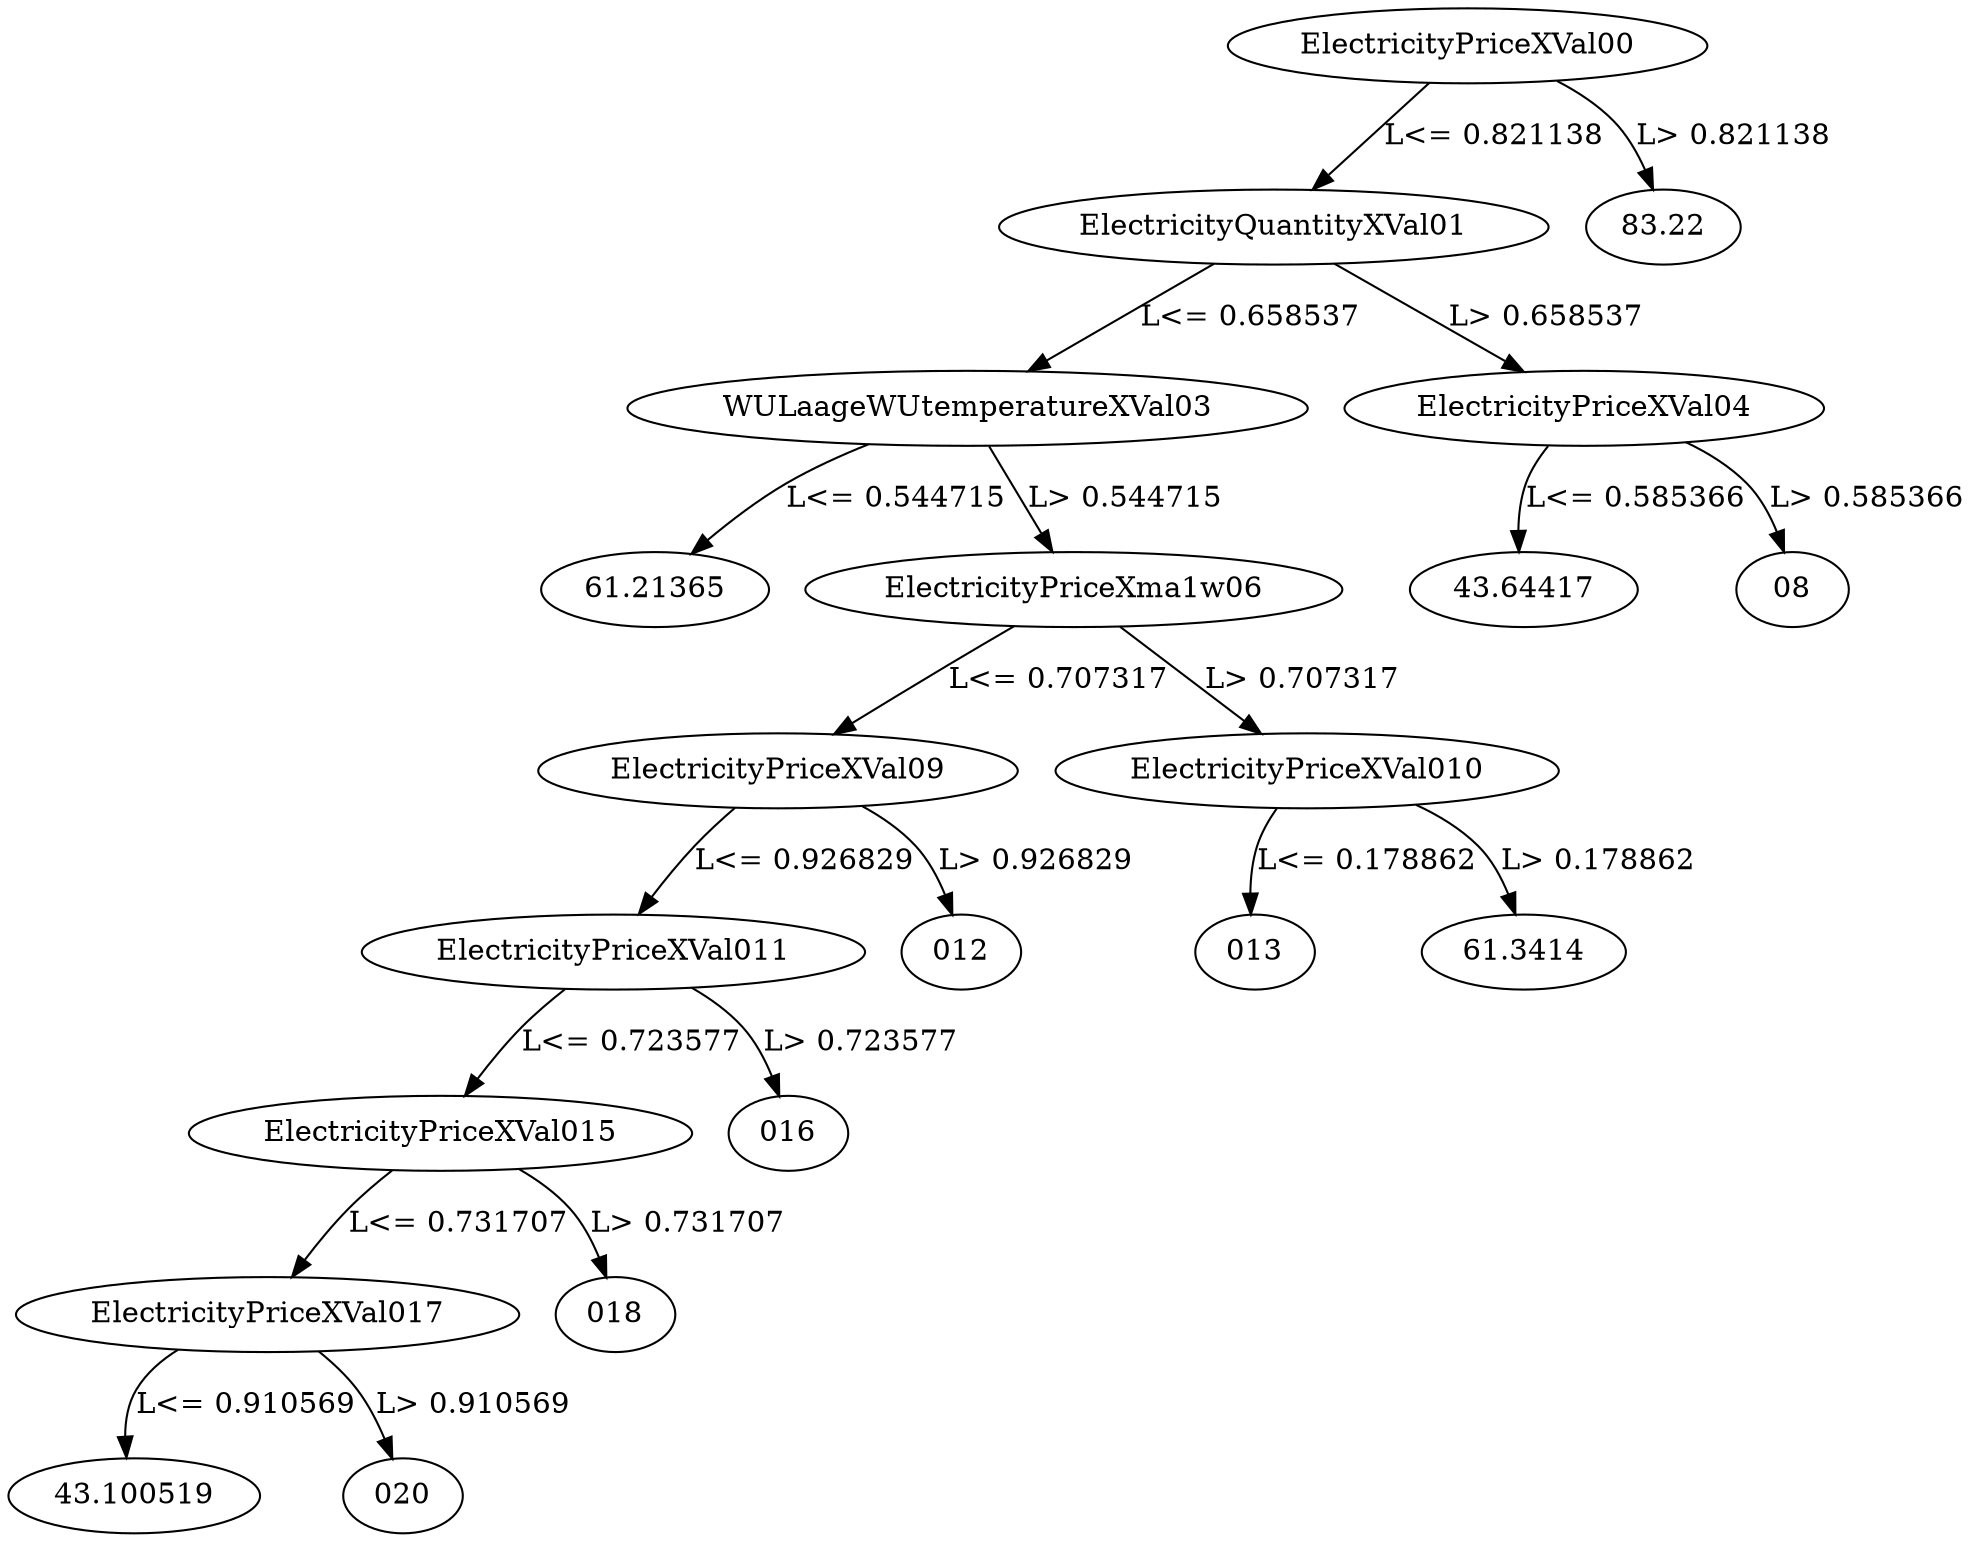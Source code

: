 digraph dt_fig {
	ElectricityPriceXVal00 -> ElectricityQuantityXVal01 [label="L<= 0.821138"];
	ElectricityPriceXVal00 -> "83.22" [label="L> 0.821138"];
	ElectricityQuantityXVal01 -> WULaageWUtemperatureXVal03 [label="L<= 0.658537"];
	ElectricityQuantityXVal01 -> ElectricityPriceXVal04 [label="L> 0.658537"];
	WULaageWUtemperatureXVal03 -> "61.21365" [label="L<= 0.544715"];
	WULaageWUtemperatureXVal03 -> ElectricityPriceXma1w06 [label="L> 0.544715"];
	ElectricityPriceXVal04 -> "43.64417" [label="L<= 0.585366"];
	ElectricityPriceXVal04 -> "08" [label="L> 0.585366"];
	ElectricityPriceXma1w06 -> ElectricityPriceXVal09 [label="L<= 0.707317"];
	ElectricityPriceXma1w06 -> ElectricityPriceXVal010 [label="L> 0.707317"];
	ElectricityPriceXVal09 -> ElectricityPriceXVal011 [label="L<= 0.926829"];
	ElectricityPriceXVal09 -> "012" [label="L> 0.926829"];
	ElectricityPriceXVal010 -> "013" [label="L<= 0.178862"];
	ElectricityPriceXVal010 -> "61.3414" [label="L> 0.178862"];
	ElectricityPriceXVal011 -> ElectricityPriceXVal015 [label="L<= 0.723577"];
	ElectricityPriceXVal011 -> "016" [label="L> 0.723577"];
	ElectricityPriceXVal015 -> ElectricityPriceXVal017 [label="L<= 0.731707"];
	ElectricityPriceXVal015 -> "018" [label="L> 0.731707"];
	ElectricityPriceXVal017 -> "43.100519" [label="L<= 0.910569"];
	ElectricityPriceXVal017 -> "020" [label="L> 0.910569"];
}
